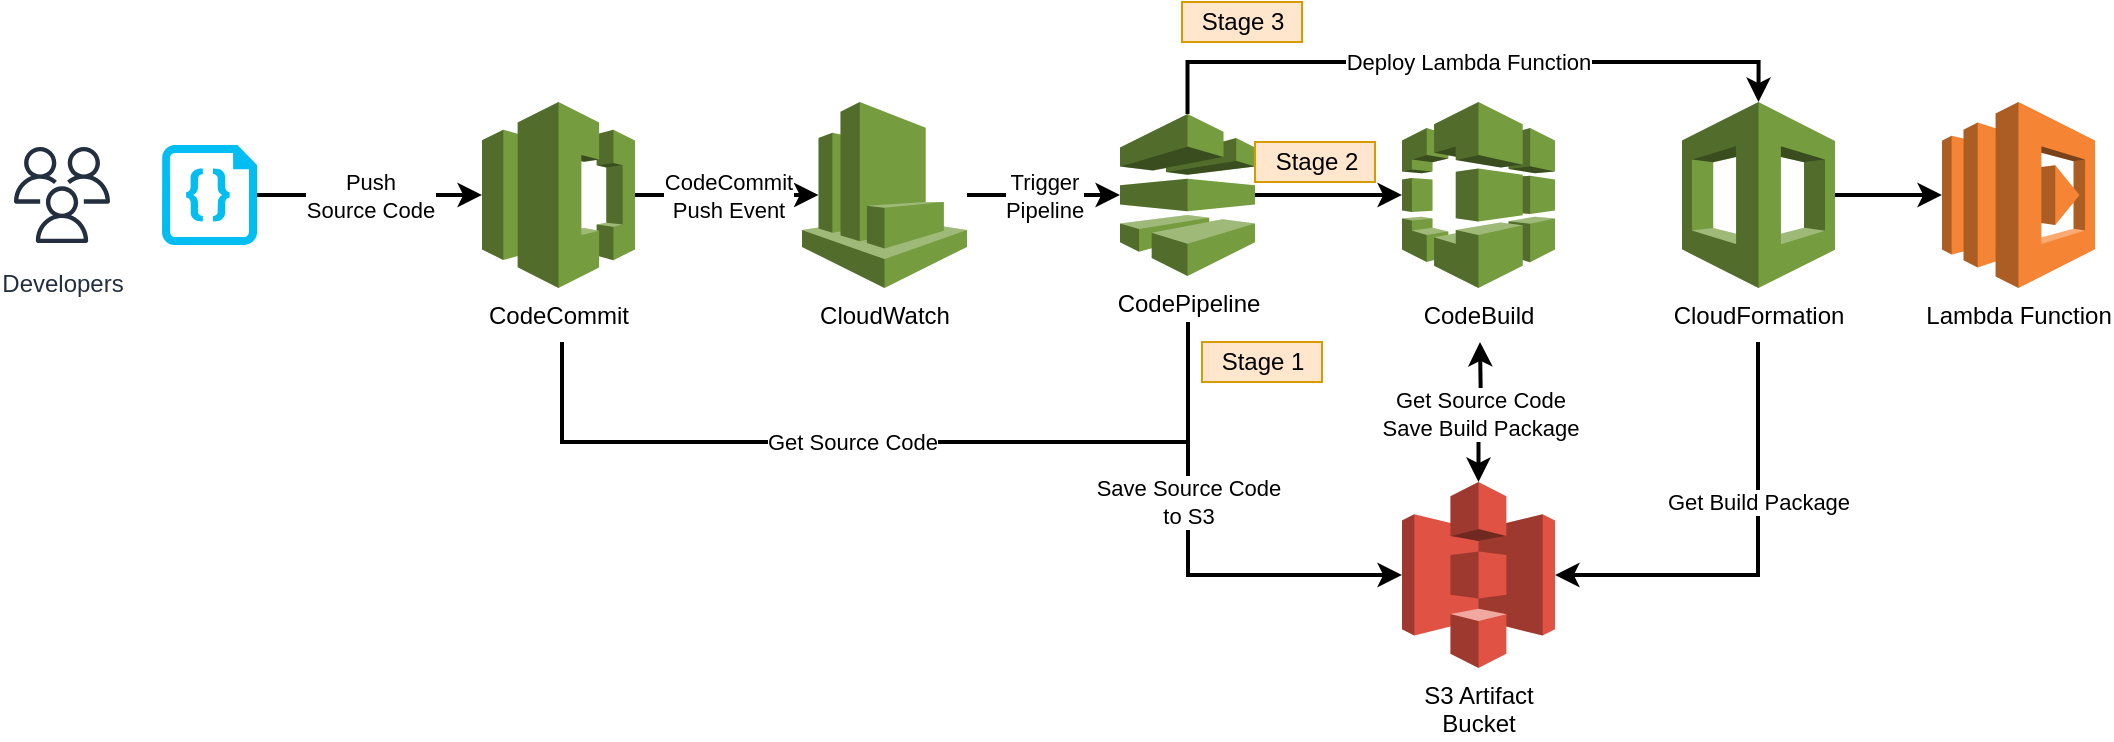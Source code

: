 <mxfile version="12.4.8" type="device"><diagram id="4zCeBt8NnljfGkiENUB9" name="Page-1"><mxGraphModel dx="1775" dy="2345" grid="1" gridSize="10" guides="1" tooltips="1" connect="1" arrows="1" fold="1" page="1" pageScale="1" pageWidth="850" pageHeight="1100" math="0" shadow="0"><root><mxCell id="0"/><mxCell id="1" parent="0"/><mxCell id="3YGB3MkS-AP6BKurBSfe-7" value="CodeCommit&lt;br&gt;&lt;div&gt;Push Event&lt;/div&gt;" style="edgeStyle=orthogonalEdgeStyle;rounded=0;orthogonalLoop=1;jettySize=auto;html=1;entryX=0.1;entryY=0.5;entryDx=0;entryDy=0;entryPerimeter=0;strokeWidth=2;" edge="1" parent="1" source="3YGB3MkS-AP6BKurBSfe-1" target="3YGB3MkS-AP6BKurBSfe-4"><mxGeometry relative="1" as="geometry"/></mxCell><mxCell id="3YGB3MkS-AP6BKurBSfe-14" style="edgeStyle=orthogonalEdgeStyle;rounded=0;orthogonalLoop=1;jettySize=auto;html=1;startArrow=none;startFill=0;strokeWidth=2;" edge="1" parent="1" source="3YGB3MkS-AP6BKurBSfe-2" target="3YGB3MkS-AP6BKurBSfe-3"><mxGeometry relative="1" as="geometry"/></mxCell><mxCell id="3YGB3MkS-AP6BKurBSfe-15" value="Get Source Code " style="edgeStyle=orthogonalEdgeStyle;rounded=0;orthogonalLoop=1;jettySize=auto;html=1;startArrow=none;startFill=0;strokeWidth=2;endArrow=none;endFill=0;" edge="1" parent="1"><mxGeometry x="0.075" relative="1" as="geometry"><mxPoint x="60" y="140" as="targetPoint"/><mxPoint x="373" y="130" as="sourcePoint"/><Array as="points"><mxPoint x="373" y="190"/><mxPoint x="60" y="190"/></Array><mxPoint x="-1" as="offset"/></mxGeometry></mxCell><mxCell id="3YGB3MkS-AP6BKurBSfe-17" value="Deploy Lambda Function" style="edgeStyle=orthogonalEdgeStyle;rounded=0;orthogonalLoop=1;jettySize=auto;html=1;entryX=0.5;entryY=0;entryDx=0;entryDy=0;entryPerimeter=0;startArrow=none;startFill=0;strokeWidth=2;" edge="1" parent="1" source="3YGB3MkS-AP6BKurBSfe-2" target="3YGB3MkS-AP6BKurBSfe-5"><mxGeometry relative="1" as="geometry"><Array as="points"><mxPoint x="373"/><mxPoint x="659"/></Array></mxGeometry></mxCell><mxCell id="3YGB3MkS-AP6BKurBSfe-24" value="&lt;div&gt;Save Source Code&lt;/div&gt;&lt;div&gt;to S3&lt;/div&gt;" style="edgeStyle=orthogonalEdgeStyle;rounded=0;orthogonalLoop=1;jettySize=auto;html=1;entryX=0;entryY=0.5;entryDx=0;entryDy=0;entryPerimeter=0;startArrow=none;startFill=0;endArrow=classic;endFill=1;strokeWidth=2;" edge="1" parent="1" target="3YGB3MkS-AP6BKurBSfe-11"><mxGeometry x="-0.228" relative="1" as="geometry"><mxPoint x="373" y="130" as="sourcePoint"/><Array as="points"><mxPoint x="373" y="257"/></Array><mxPoint as="offset"/></mxGeometry></mxCell><mxCell id="3YGB3MkS-AP6BKurBSfe-2" value="CodePipeline" style="outlineConnect=0;dashed=0;verticalLabelPosition=bottom;verticalAlign=top;align=center;html=1;shape=mxgraph.aws3.codepipeline;fillColor=#759C3E;gradientColor=none;" vertex="1" parent="1"><mxGeometry x="339" y="26" width="67.5" height="81" as="geometry"/></mxCell><mxCell id="3YGB3MkS-AP6BKurBSfe-8" value="&lt;div&gt;Trigger&lt;/div&gt;&lt;div&gt;Pipeline&lt;br&gt;&lt;/div&gt;" style="edgeStyle=orthogonalEdgeStyle;rounded=0;orthogonalLoop=1;jettySize=auto;html=1;strokeWidth=2;" edge="1" parent="1" source="3YGB3MkS-AP6BKurBSfe-4" target="3YGB3MkS-AP6BKurBSfe-2"><mxGeometry relative="1" as="geometry"/></mxCell><mxCell id="3YGB3MkS-AP6BKurBSfe-4" value="CloudWatch" style="outlineConnect=0;dashed=0;verticalLabelPosition=bottom;verticalAlign=top;align=center;html=1;shape=mxgraph.aws3.cloudwatch;fillColor=#759C3E;gradientColor=none;" vertex="1" parent="1"><mxGeometry x="180" y="20" width="82.5" height="93" as="geometry"/></mxCell><mxCell id="3YGB3MkS-AP6BKurBSfe-18" value="Get Build Package" style="rounded=0;orthogonalLoop=1;jettySize=auto;html=1;entryX=1;entryY=0.5;entryDx=0;entryDy=0;entryPerimeter=0;startArrow=none;startFill=0;strokeWidth=2;endArrow=classic;endFill=1;edgeStyle=orthogonalEdgeStyle;" edge="1" parent="1" target="3YGB3MkS-AP6BKurBSfe-11"><mxGeometry x="-0.267" relative="1" as="geometry"><mxPoint x="658" y="140" as="sourcePoint"/><Array as="points"><mxPoint x="658" y="256"/></Array><mxPoint as="offset"/></mxGeometry></mxCell><mxCell id="3YGB3MkS-AP6BKurBSfe-19" style="edgeStyle=orthogonalEdgeStyle;rounded=0;orthogonalLoop=1;jettySize=auto;html=1;exitX=1;exitY=0.5;exitDx=0;exitDy=0;exitPerimeter=0;startArrow=none;startFill=0;strokeWidth=2;" edge="1" parent="1" source="3YGB3MkS-AP6BKurBSfe-5" target="3YGB3MkS-AP6BKurBSfe-6"><mxGeometry relative="1" as="geometry"/></mxCell><mxCell id="3YGB3MkS-AP6BKurBSfe-5" value="CloudFormation" style="outlineConnect=0;dashed=0;verticalLabelPosition=bottom;verticalAlign=top;align=center;html=1;shape=mxgraph.aws3.cloudformation;fillColor=#759C3E;gradientColor=none;" vertex="1" parent="1"><mxGeometry x="620" y="20" width="76.5" height="93" as="geometry"/></mxCell><mxCell id="3YGB3MkS-AP6BKurBSfe-6" value="Lambda Function" style="outlineConnect=0;dashed=0;verticalLabelPosition=bottom;verticalAlign=top;align=center;html=1;shape=mxgraph.aws3.lambda;fillColor=#F58534;gradientColor=none;" vertex="1" parent="1"><mxGeometry x="750" y="20" width="76.5" height="93" as="geometry"/></mxCell><mxCell id="3YGB3MkS-AP6BKurBSfe-12" value="&lt;div&gt;Get Source Code&lt;br&gt;&lt;/div&gt;&lt;div&gt;Save Build Package&lt;br&gt;&lt;/div&gt;" style="edgeStyle=orthogonalEdgeStyle;rounded=0;orthogonalLoop=1;jettySize=auto;html=1;startArrow=classic;startFill=1;strokeWidth=2;" edge="1" parent="1" source="3YGB3MkS-AP6BKurBSfe-11"><mxGeometry relative="1" as="geometry"><mxPoint x="519" y="140" as="targetPoint"/></mxGeometry></mxCell><mxCell id="3YGB3MkS-AP6BKurBSfe-11" value="&lt;div&gt;S3 Artifact&lt;/div&gt;&lt;div&gt;Bucket&lt;br&gt;&lt;/div&gt;" style="outlineConnect=0;dashed=0;verticalLabelPosition=bottom;verticalAlign=top;align=center;html=1;shape=mxgraph.aws3.s3;fillColor=#E05243;gradientColor=none;" vertex="1" parent="1"><mxGeometry x="480" y="210" width="76.5" height="93" as="geometry"/></mxCell><mxCell id="3YGB3MkS-AP6BKurBSfe-3" value="CodeBuild" style="outlineConnect=0;dashed=0;verticalLabelPosition=bottom;verticalAlign=top;align=center;html=1;shape=mxgraph.aws3.codebuild;fillColor=#759C3E;gradientColor=none;labelBackgroundColor=#ffffff;" vertex="1" parent="1"><mxGeometry x="480" y="20" width="76.5" height="93" as="geometry"/></mxCell><mxCell id="3YGB3MkS-AP6BKurBSfe-1" value="CodeCommit" style="outlineConnect=0;dashed=0;verticalLabelPosition=bottom;verticalAlign=top;align=center;html=1;shape=mxgraph.aws3.codecommit;fillColor=#759C3E;gradientColor=none;labelBackgroundColor=#ffffff;" vertex="1" parent="1"><mxGeometry x="20" y="20" width="76.5" height="93" as="geometry"/></mxCell><mxCell id="3YGB3MkS-AP6BKurBSfe-20" value="Stage 1" style="text;html=1;align=center;verticalAlign=middle;resizable=0;points=[];autosize=1;fillColor=#ffe6cc;strokeColor=#d79b00;" vertex="1" parent="1"><mxGeometry x="380" y="140" width="60" height="20" as="geometry"/></mxCell><mxCell id="3YGB3MkS-AP6BKurBSfe-22" value="Stage 2" style="text;html=1;align=center;verticalAlign=middle;resizable=0;points=[];autosize=1;fillColor=#ffe6cc;strokeColor=#d79b00;" vertex="1" parent="1"><mxGeometry x="406.5" y="40" width="60" height="20" as="geometry"/></mxCell><mxCell id="3YGB3MkS-AP6BKurBSfe-23" value="Stage 3" style="text;html=1;align=center;verticalAlign=middle;resizable=0;points=[];autosize=1;fillColor=#ffe6cc;strokeColor=#d79b00;" vertex="1" parent="1"><mxGeometry x="370" y="-30" width="60" height="20" as="geometry"/></mxCell><mxCell id="3YGB3MkS-AP6BKurBSfe-26" value="&lt;div&gt;Push&lt;/div&gt;&lt;div&gt;Source Code&lt;br&gt;&lt;/div&gt;" style="edgeStyle=orthogonalEdgeStyle;rounded=0;orthogonalLoop=1;jettySize=auto;html=1;startArrow=none;startFill=0;endArrow=classic;endFill=1;strokeWidth=2;" edge="1" parent="1" source="3YGB3MkS-AP6BKurBSfe-25" target="3YGB3MkS-AP6BKurBSfe-1"><mxGeometry relative="1" as="geometry"/></mxCell><mxCell id="3YGB3MkS-AP6BKurBSfe-25" value="" style="verticalLabelPosition=bottom;html=1;verticalAlign=top;align=center;strokeColor=none;fillColor=#00BEF2;shape=mxgraph.azure.code_file;pointerEvents=1;labelBackgroundColor=#ffffff;" vertex="1" parent="1"><mxGeometry x="-140" y="41.5" width="47.5" height="50" as="geometry"/></mxCell><mxCell id="3YGB3MkS-AP6BKurBSfe-27" value="Developers" style="outlineConnect=0;fontColor=#232F3E;gradientColor=none;strokeColor=#232F3E;fillColor=#ffffff;dashed=0;verticalLabelPosition=bottom;verticalAlign=top;align=center;html=1;fontSize=12;fontStyle=0;aspect=fixed;shape=mxgraph.aws4.resourceIcon;resIcon=mxgraph.aws4.users;labelBackgroundColor=#ffffff;" vertex="1" parent="1"><mxGeometry x="-220" y="36.5" width="60" height="60" as="geometry"/></mxCell></root></mxGraphModel></diagram></mxfile>